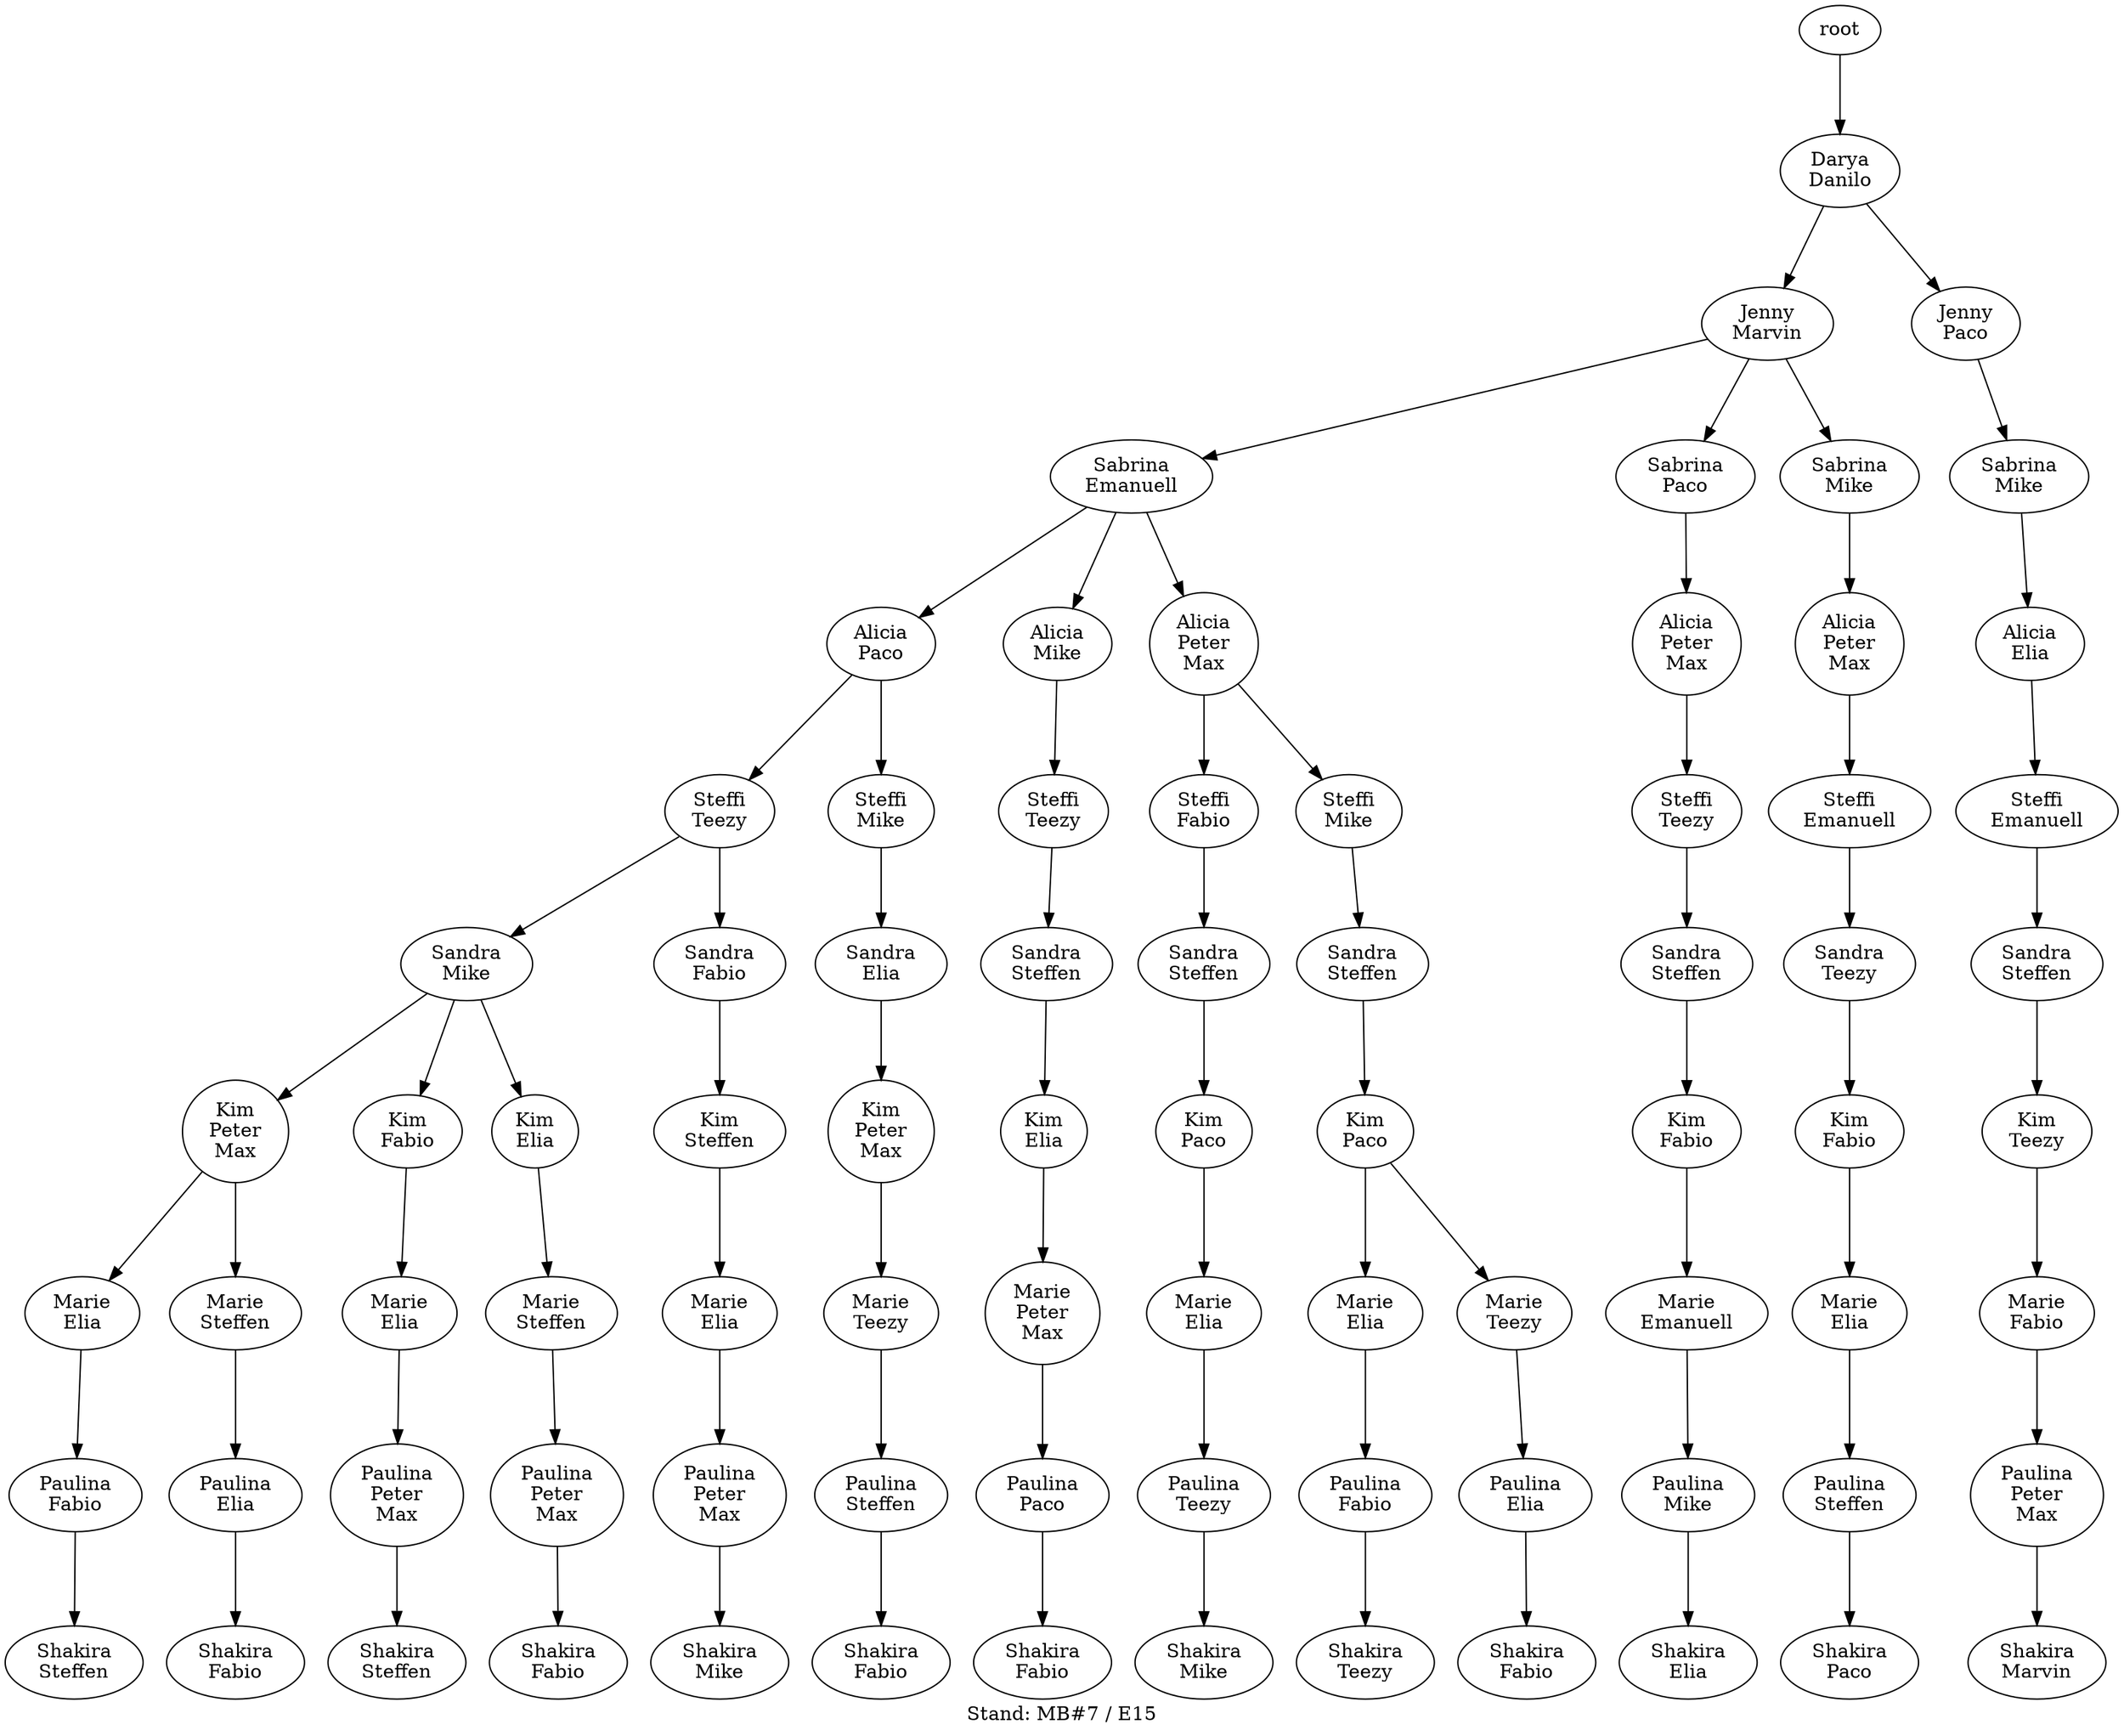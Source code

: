 digraph D { labelloc="b"; label="Stand: MB#7 / E15"; ranksep=0.8;
"root/0"[label="Darya\nDanilo"]
"root" -> "root/0";
"root/0/4"[label="Jenny\nMarvin"]
"root/0" -> "root/0/4";
"root/0/4/2"[label="Sabrina\nEmanuell"]
"root/0/4" -> "root/0/4/2";
"root/0/4/2/6"[label="Alicia\nPaco"]
"root/0/4/2" -> "root/0/4/2/6";
"root/0/4/2/6/9"[label="Steffi\nTeezy"]
"root/0/4/2/6" -> "root/0/4/2/6/9";
"root/0/4/2/6/9/5"[label="Sandra\nMike"]
"root/0/4/2/6/9" -> "root/0/4/2/6/9/5";
"root/0/4/2/6/9/5/7,10"[label="Kim\nPeter\nMax"]
"root/0/4/2/6/9/5" -> "root/0/4/2/6/9/5/7,10";
"root/0/4/2/6/9/5/7,10/1"[label="Marie\nElia"]
"root/0/4/2/6/9/5/7,10" -> "root/0/4/2/6/9/5/7,10/1";
"root/0/4/2/6/9/5/7,10/1/3"[label="Paulina\nFabio"]
"root/0/4/2/6/9/5/7,10/1" -> "root/0/4/2/6/9/5/7,10/1/3";
"root/0/4/2/6/9/5/7,10/1/3/8"[label="Shakira\nSteffen"]
"root/0/4/2/6/9/5/7,10/1/3" -> "root/0/4/2/6/9/5/7,10/1/3/8";
"root/0/4/2/6/9/5/3"[label="Kim\nFabio"]
"root/0/4/2/6/9/5" -> "root/0/4/2/6/9/5/3";
"root/0/4/2/6/9/5/3/1"[label="Marie\nElia"]
"root/0/4/2/6/9/5/3" -> "root/0/4/2/6/9/5/3/1";
"root/0/4/2/6/9/5/3/1/7,10"[label="Paulina\nPeter\nMax"]
"root/0/4/2/6/9/5/3/1" -> "root/0/4/2/6/9/5/3/1/7,10";
"root/0/4/2/6/9/5/3/1/7,10/8"[label="Shakira\nSteffen"]
"root/0/4/2/6/9/5/3/1/7,10" -> "root/0/4/2/6/9/5/3/1/7,10/8";
"root/0/4/2/6/9/3"[label="Sandra\nFabio"]
"root/0/4/2/6/9" -> "root/0/4/2/6/9/3";
"root/0/4/2/6/9/3/8"[label="Kim\nSteffen"]
"root/0/4/2/6/9/3" -> "root/0/4/2/6/9/3/8";
"root/0/4/2/6/9/3/8/1"[label="Marie\nElia"]
"root/0/4/2/6/9/3/8" -> "root/0/4/2/6/9/3/8/1";
"root/0/4/2/6/9/3/8/1/7,10"[label="Paulina\nPeter\nMax"]
"root/0/4/2/6/9/3/8/1" -> "root/0/4/2/6/9/3/8/1/7,10";
"root/0/4/2/6/9/3/8/1/7,10/5"[label="Shakira\nMike"]
"root/0/4/2/6/9/3/8/1/7,10" -> "root/0/4/2/6/9/3/8/1/7,10/5";
"root/0/4/2/6/9/5/1"[label="Kim\nElia"]
"root/0/4/2/6/9/5" -> "root/0/4/2/6/9/5/1";
"root/0/4/2/6/9/5/1/8"[label="Marie\nSteffen"]
"root/0/4/2/6/9/5/1" -> "root/0/4/2/6/9/5/1/8";
"root/0/4/2/6/9/5/1/8/7,10"[label="Paulina\nPeter\nMax"]
"root/0/4/2/6/9/5/1/8" -> "root/0/4/2/6/9/5/1/8/7,10";
"root/0/4/2/6/9/5/1/8/7,10/3"[label="Shakira\nFabio"]
"root/0/4/2/6/9/5/1/8/7,10" -> "root/0/4/2/6/9/5/1/8/7,10/3";
"root/0/4/2/6/9/5/7,10/8"[label="Marie\nSteffen"]
"root/0/4/2/6/9/5/7,10" -> "root/0/4/2/6/9/5/7,10/8";
"root/0/4/2/6/9/5/7,10/8/1"[label="Paulina\nElia"]
"root/0/4/2/6/9/5/7,10/8" -> "root/0/4/2/6/9/5/7,10/8/1";
"root/0/4/2/6/9/5/7,10/8/1/3"[label="Shakira\nFabio"]
"root/0/4/2/6/9/5/7,10/8/1" -> "root/0/4/2/6/9/5/7,10/8/1/3";
"root/0/4/2/5"[label="Alicia\nMike"]
"root/0/4/2" -> "root/0/4/2/5";
"root/0/4/2/5/9"[label="Steffi\nTeezy"]
"root/0/4/2/5" -> "root/0/4/2/5/9";
"root/0/4/2/5/9/8"[label="Sandra\nSteffen"]
"root/0/4/2/5/9" -> "root/0/4/2/5/9/8";
"root/0/4/2/5/9/8/1"[label="Kim\nElia"]
"root/0/4/2/5/9/8" -> "root/0/4/2/5/9/8/1";
"root/0/4/2/5/9/8/1/7,10"[label="Marie\nPeter\nMax"]
"root/0/4/2/5/9/8/1" -> "root/0/4/2/5/9/8/1/7,10";
"root/0/4/2/5/9/8/1/7,10/6"[label="Paulina\nPaco"]
"root/0/4/2/5/9/8/1/7,10" -> "root/0/4/2/5/9/8/1/7,10/6";
"root/0/4/2/5/9/8/1/7,10/6/3"[label="Shakira\nFabio"]
"root/0/4/2/5/9/8/1/7,10/6" -> "root/0/4/2/5/9/8/1/7,10/6/3";
"root/0/4/6"[label="Sabrina\nPaco"]
"root/0/4" -> "root/0/4/6";
"root/0/4/6/7,10"[label="Alicia\nPeter\nMax"]
"root/0/4/6" -> "root/0/4/6/7,10";
"root/0/4/6/7,10/9"[label="Steffi\nTeezy"]
"root/0/4/6/7,10" -> "root/0/4/6/7,10/9";
"root/0/4/6/7,10/9/8"[label="Sandra\nSteffen"]
"root/0/4/6/7,10/9" -> "root/0/4/6/7,10/9/8";
"root/0/4/6/7,10/9/8/3"[label="Kim\nFabio"]
"root/0/4/6/7,10/9/8" -> "root/0/4/6/7,10/9/8/3";
"root/0/4/6/7,10/9/8/3/2"[label="Marie\nEmanuell"]
"root/0/4/6/7,10/9/8/3" -> "root/0/4/6/7,10/9/8/3/2";
"root/0/4/6/7,10/9/8/3/2/5"[label="Paulina\nMike"]
"root/0/4/6/7,10/9/8/3/2" -> "root/0/4/6/7,10/9/8/3/2/5";
"root/0/4/6/7,10/9/8/3/2/5/1"[label="Shakira\nElia"]
"root/0/4/6/7,10/9/8/3/2/5" -> "root/0/4/6/7,10/9/8/3/2/5/1";
"root/0/6"[label="Jenny\nPaco"]
"root/0" -> "root/0/6";
"root/0/6/5"[label="Sabrina\nMike"]
"root/0/6" -> "root/0/6/5";
"root/0/6/5/1"[label="Alicia\nElia"]
"root/0/6/5" -> "root/0/6/5/1";
"root/0/6/5/1/2"[label="Steffi\nEmanuell"]
"root/0/6/5/1" -> "root/0/6/5/1/2";
"root/0/6/5/1/2/8"[label="Sandra\nSteffen"]
"root/0/6/5/1/2" -> "root/0/6/5/1/2/8";
"root/0/6/5/1/2/8/9"[label="Kim\nTeezy"]
"root/0/6/5/1/2/8" -> "root/0/6/5/1/2/8/9";
"root/0/6/5/1/2/8/9/3"[label="Marie\nFabio"]
"root/0/6/5/1/2/8/9" -> "root/0/6/5/1/2/8/9/3";
"root/0/6/5/1/2/8/9/3/7,10"[label="Paulina\nPeter\nMax"]
"root/0/6/5/1/2/8/9/3" -> "root/0/6/5/1/2/8/9/3/7,10";
"root/0/6/5/1/2/8/9/3/7,10/4"[label="Shakira\nMarvin"]
"root/0/6/5/1/2/8/9/3/7,10" -> "root/0/6/5/1/2/8/9/3/7,10/4";
"root/0/4/5"[label="Sabrina\nMike"]
"root/0/4" -> "root/0/4/5";
"root/0/4/5/7,10"[label="Alicia\nPeter\nMax"]
"root/0/4/5" -> "root/0/4/5/7,10";
"root/0/4/5/7,10/2"[label="Steffi\nEmanuell"]
"root/0/4/5/7,10" -> "root/0/4/5/7,10/2";
"root/0/4/5/7,10/2/9"[label="Sandra\nTeezy"]
"root/0/4/5/7,10/2" -> "root/0/4/5/7,10/2/9";
"root/0/4/5/7,10/2/9/3"[label="Kim\nFabio"]
"root/0/4/5/7,10/2/9" -> "root/0/4/5/7,10/2/9/3";
"root/0/4/5/7,10/2/9/3/1"[label="Marie\nElia"]
"root/0/4/5/7,10/2/9/3" -> "root/0/4/5/7,10/2/9/3/1";
"root/0/4/5/7,10/2/9/3/1/8"[label="Paulina\nSteffen"]
"root/0/4/5/7,10/2/9/3/1" -> "root/0/4/5/7,10/2/9/3/1/8";
"root/0/4/5/7,10/2/9/3/1/8/6"[label="Shakira\nPaco"]
"root/0/4/5/7,10/2/9/3/1/8" -> "root/0/4/5/7,10/2/9/3/1/8/6";
"root/0/4/2/7,10"[label="Alicia\nPeter\nMax"]
"root/0/4/2" -> "root/0/4/2/7,10";
"root/0/4/2/7,10/3"[label="Steffi\nFabio"]
"root/0/4/2/7,10" -> "root/0/4/2/7,10/3";
"root/0/4/2/7,10/3/8"[label="Sandra\nSteffen"]
"root/0/4/2/7,10/3" -> "root/0/4/2/7,10/3/8";
"root/0/4/2/7,10/3/8/6"[label="Kim\nPaco"]
"root/0/4/2/7,10/3/8" -> "root/0/4/2/7,10/3/8/6";
"root/0/4/2/7,10/3/8/6/1"[label="Marie\nElia"]
"root/0/4/2/7,10/3/8/6" -> "root/0/4/2/7,10/3/8/6/1";
"root/0/4/2/7,10/3/8/6/1/9"[label="Paulina\nTeezy"]
"root/0/4/2/7,10/3/8/6/1" -> "root/0/4/2/7,10/3/8/6/1/9";
"root/0/4/2/7,10/3/8/6/1/9/5"[label="Shakira\nMike"]
"root/0/4/2/7,10/3/8/6/1/9" -> "root/0/4/2/7,10/3/8/6/1/9/5";
"root/0/4/2/7,10/5"[label="Steffi\nMike"]
"root/0/4/2/7,10" -> "root/0/4/2/7,10/5";
"root/0/4/2/7,10/5/8"[label="Sandra\nSteffen"]
"root/0/4/2/7,10/5" -> "root/0/4/2/7,10/5/8";
"root/0/4/2/7,10/5/8/6"[label="Kim\nPaco"]
"root/0/4/2/7,10/5/8" -> "root/0/4/2/7,10/5/8/6";
"root/0/4/2/7,10/5/8/6/1"[label="Marie\nElia"]
"root/0/4/2/7,10/5/8/6" -> "root/0/4/2/7,10/5/8/6/1";
"root/0/4/2/7,10/5/8/6/1/3"[label="Paulina\nFabio"]
"root/0/4/2/7,10/5/8/6/1" -> "root/0/4/2/7,10/5/8/6/1/3";
"root/0/4/2/7,10/5/8/6/1/3/9"[label="Shakira\nTeezy"]
"root/0/4/2/7,10/5/8/6/1/3" -> "root/0/4/2/7,10/5/8/6/1/3/9";
"root/0/4/2/7,10/5/8/6/9"[label="Marie\nTeezy"]
"root/0/4/2/7,10/5/8/6" -> "root/0/4/2/7,10/5/8/6/9";
"root/0/4/2/7,10/5/8/6/9/1"[label="Paulina\nElia"]
"root/0/4/2/7,10/5/8/6/9" -> "root/0/4/2/7,10/5/8/6/9/1";
"root/0/4/2/7,10/5/8/6/9/1/3"[label="Shakira\nFabio"]
"root/0/4/2/7,10/5/8/6/9/1" -> "root/0/4/2/7,10/5/8/6/9/1/3";
"root/0/4/2/6/5"[label="Steffi\nMike"]
"root/0/4/2/6" -> "root/0/4/2/6/5";
"root/0/4/2/6/5/1"[label="Sandra\nElia"]
"root/0/4/2/6/5" -> "root/0/4/2/6/5/1";
"root/0/4/2/6/5/1/7,10"[label="Kim\nPeter\nMax"]
"root/0/4/2/6/5/1" -> "root/0/4/2/6/5/1/7,10";
"root/0/4/2/6/5/1/7,10/9"[label="Marie\nTeezy"]
"root/0/4/2/6/5/1/7,10" -> "root/0/4/2/6/5/1/7,10/9";
"root/0/4/2/6/5/1/7,10/9/8"[label="Paulina\nSteffen"]
"root/0/4/2/6/5/1/7,10/9" -> "root/0/4/2/6/5/1/7,10/9/8";
"root/0/4/2/6/5/1/7,10/9/8/3"[label="Shakira\nFabio"]
"root/0/4/2/6/5/1/7,10/9/8" -> "root/0/4/2/6/5/1/7,10/9/8/3";
}

